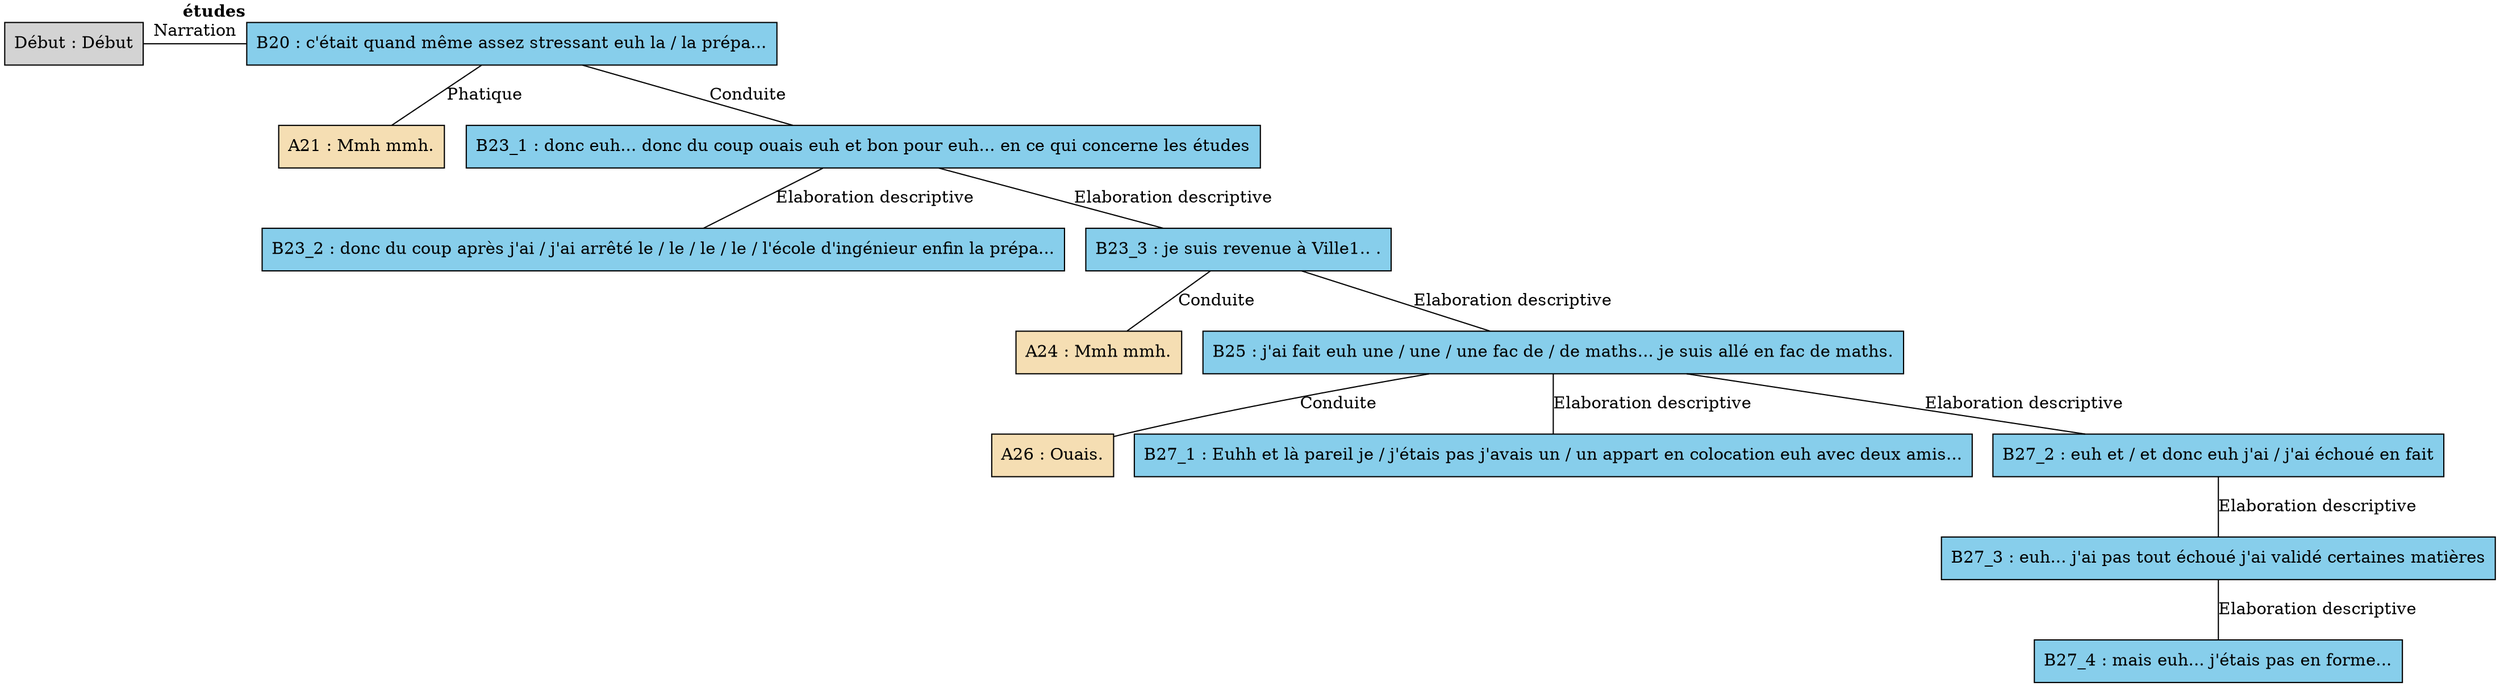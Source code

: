 digraph E04 {
	node [shape=box style=filled]
	"Début" [label="Début : Début" xlabel=""]
	B20 [label="B20 : c'était quand même assez stressant euh la / la prépa..." fillcolor=skyblue xlabel=<<B>études</B>>]
	A21 [label="A21 : Mmh mmh." fillcolor=wheat xlabel=""]
	B23_1 [label="B23_1 : donc euh... donc du coup ouais euh et bon pour euh... en ce qui concerne les études" fillcolor=skyblue xlabel=""]
	B23_2 [label="B23_2 : donc du coup après j'ai / j'ai arrêté le / le / le / le / l'école d'ingénieur enfin la prépa..." fillcolor=skyblue xlabel=""]
	B23_3 [label="B23_3 : je suis revenue à Ville1.. ." fillcolor=skyblue xlabel=""]
	A24 [label="A24 : Mmh mmh." fillcolor=wheat xlabel=""]
	B25 [label="B25 : j'ai fait euh une / une / une fac de / de maths... je suis allé en fac de maths." fillcolor=skyblue xlabel=""]
	A26 [label="A26 : Ouais." fillcolor=wheat xlabel=""]
	B27_1 [label="B27_1 : Euhh et là pareil je / j'étais pas j'avais un / un appart en colocation euh avec deux amis..." fillcolor=skyblue xlabel=""]
	B27_2 [label="B27_2 : euh et / et donc euh j'ai / j'ai échoué en fait" fillcolor=skyblue xlabel=""]
	B27_3 [label="B27_3 : euh... j'ai pas tout échoué j'ai validé certaines matières" fillcolor=skyblue xlabel=""]
	B27_4 [label="B27_4 : mais euh... j'étais pas en forme..." fillcolor=skyblue xlabel=""]
	{
		rank=same
		"Début"
		B20
		"Début" -> B20 [label=Narration dir=none]
	}
	B20 -> A21 [label=Phatique dir=none]
	B20 -> B23_1 [label=Conduite dir=none]
	B23_1 -> B23_2 [label="Elaboration descriptive" dir=none]
	B23_1 -> B23_3 [label="Elaboration descriptive" dir=none]
	B23_3 -> A24 [label=Conduite dir=none]
	B23_3 -> B25 [label="Elaboration descriptive" dir=none]
	B25 -> A26 [label=Conduite dir=none]
	B25 -> B27_1 [label="Elaboration descriptive" dir=none]
	B25 -> B27_2 [label="Elaboration descriptive" dir=none]
	B27_2 -> B27_3 [label="Elaboration descriptive" dir=none]
	B27_3 -> B27_4 [label="Elaboration descriptive" dir=none]
}
